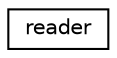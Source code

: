 digraph "Graphical Class Hierarchy"
{
  edge [fontname="Helvetica",fontsize="10",labelfontname="Helvetica",labelfontsize="10"];
  node [fontname="Helvetica",fontsize="10",shape=record];
  rankdir="LR";
  Node1 [label="reader",height=0.2,width=0.4,color="black", fillcolor="white", style="filled",URL="$classreader.html",tooltip="This class handles all the parsing and storing   We will used this stored data to eventually create t..."];
}

